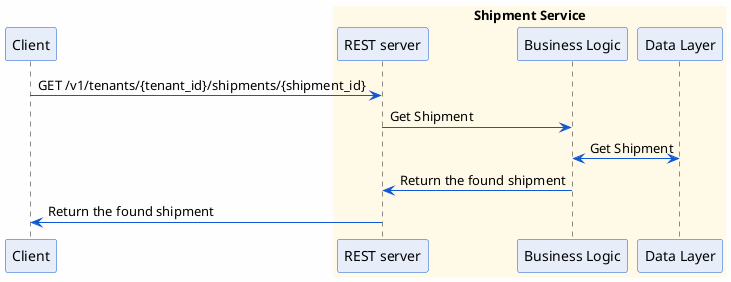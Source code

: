 @startuml Get Shipment

scale max 1920 width

skinparam backgroundColor #fefefe
skinparam BoxPadding 6

skinparam sequence {
  ArrowColor #0F58D6
  ActorBorderColor #0F58D6
  BoxBackgroundColor #FFF9E7
  BoxBorderColor transparent
  GroupBackgroundColor transparent
  GroupBodyBackgroundColor transparent
  GroupBorderThickness 1
  ParticipantBackgroundColor #E7EEFA
  ParticipantBorderColor #0F58D6
}

participant "Client" as client

box "Shipment Service"
  participant "REST server" as rest
  participant "Business Logic" as logic
  participant "Data Layer" as datalayer
end box

client -> rest: GET /v1/tenants/{tenant_id}/shipments/{shipment_id}

rest -> logic: Get Shipment
logic <-> datalayer: Get Shipment
logic -> rest: Return the found shipment
rest -> client: Return the found shipment

@enduml